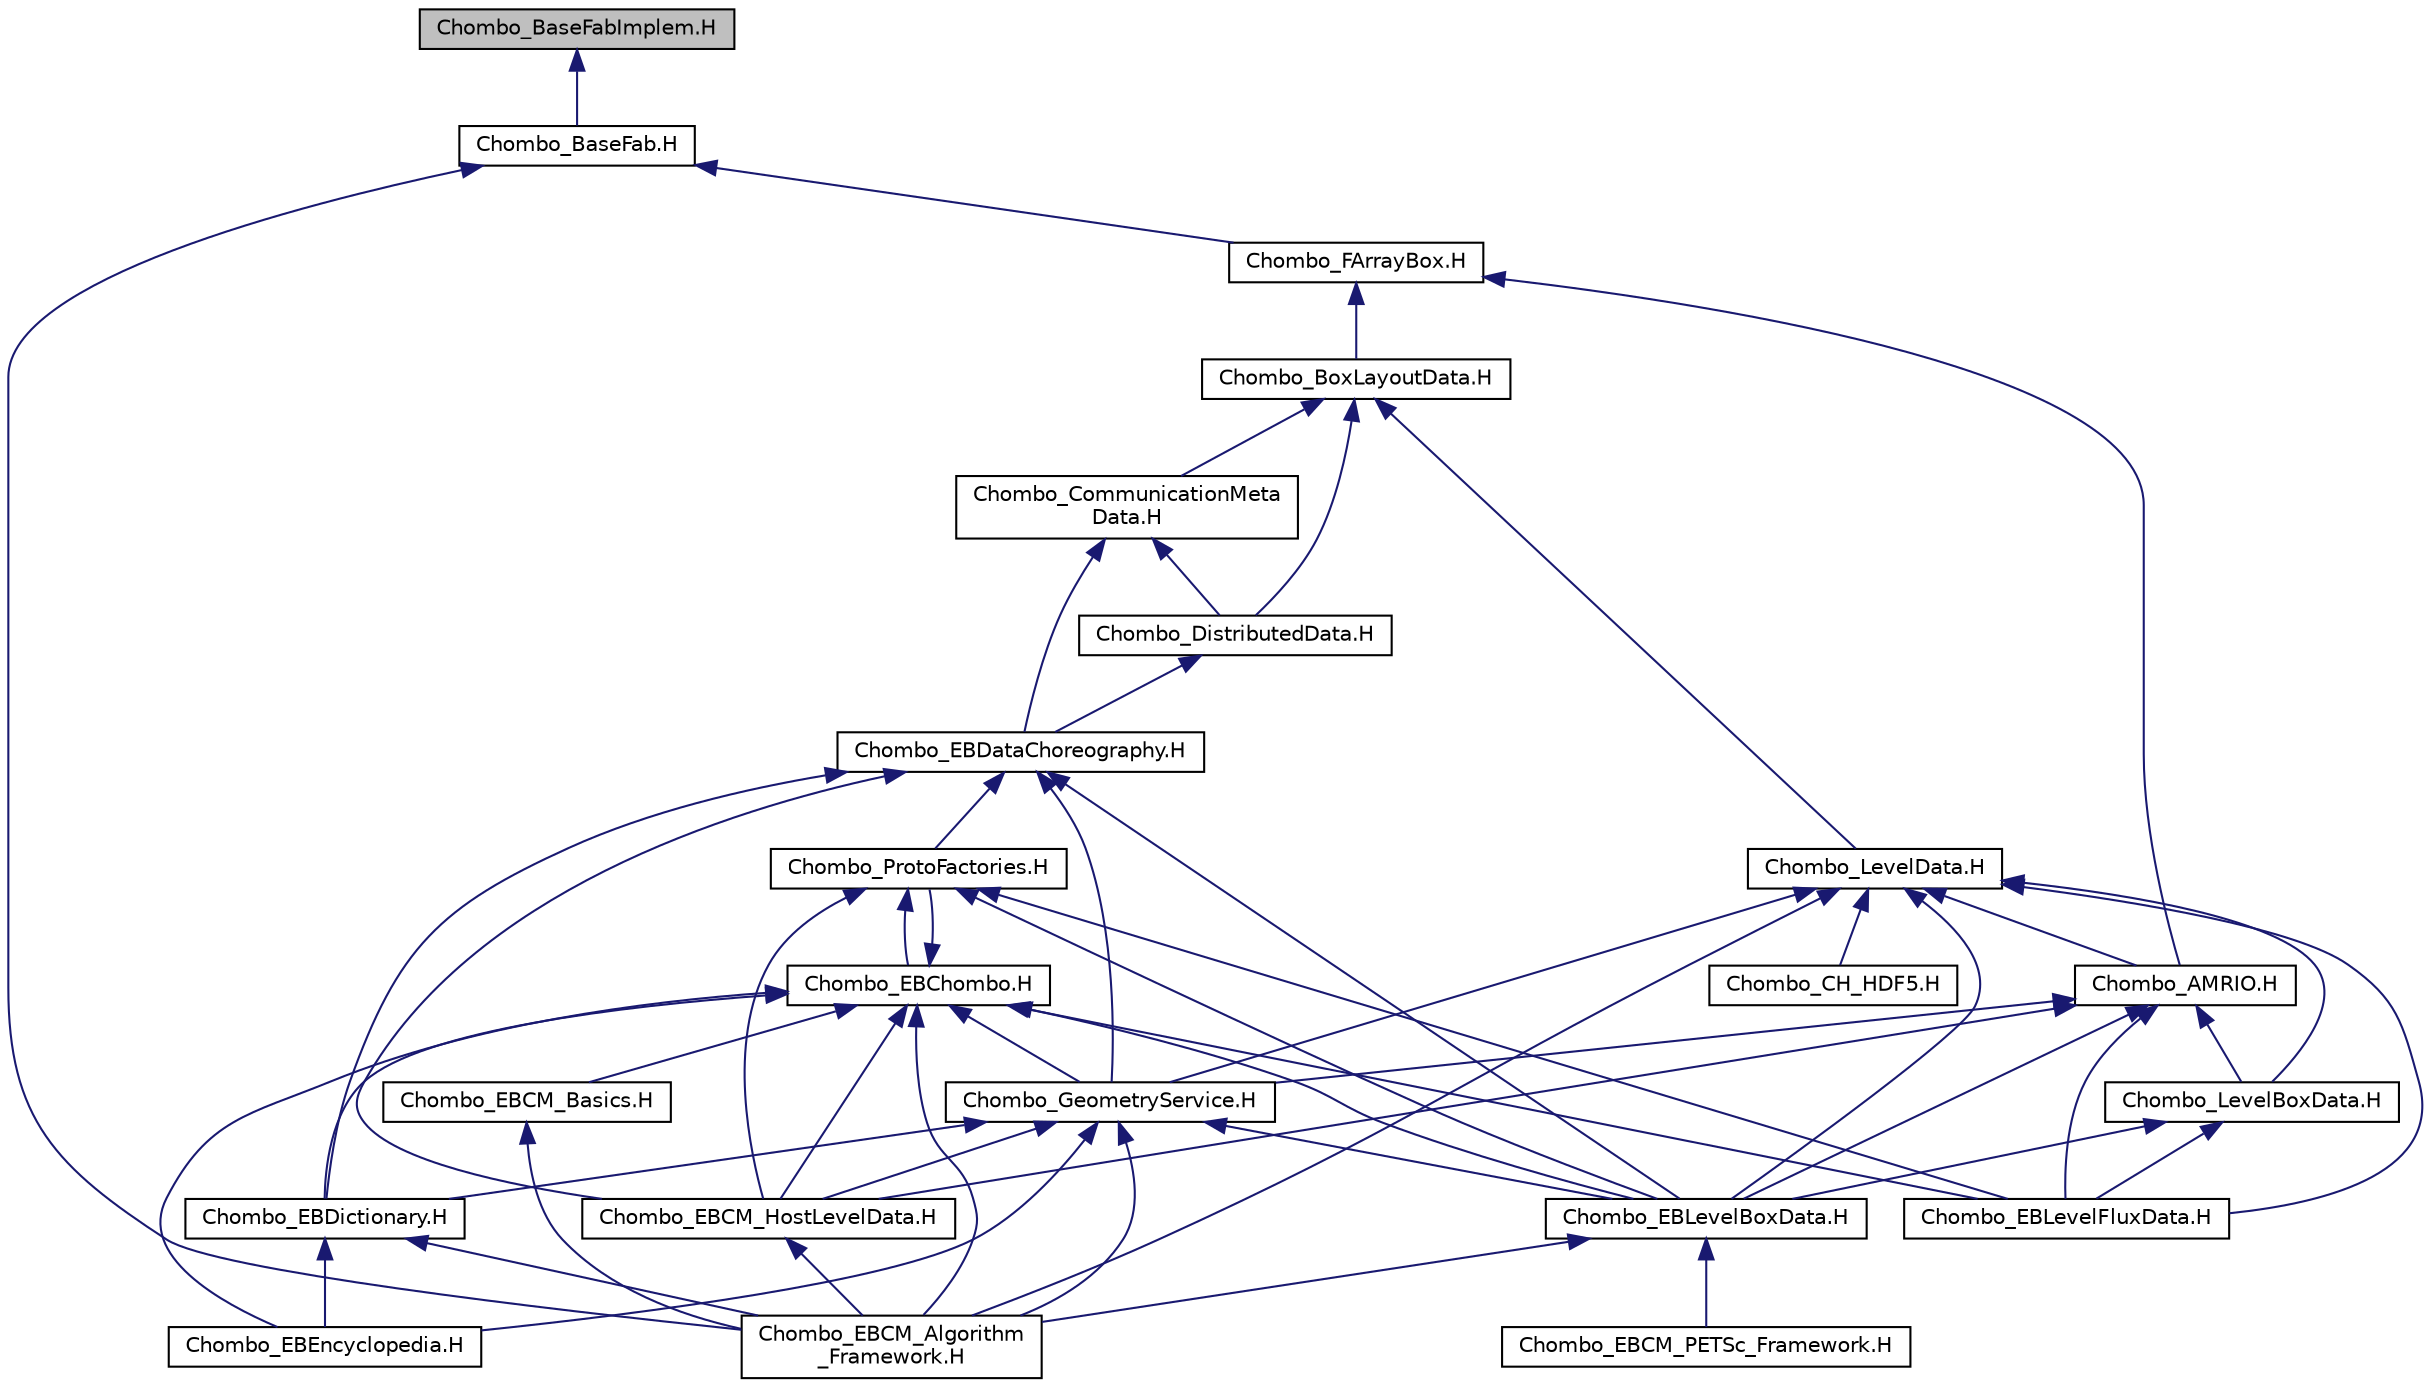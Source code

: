 digraph "Chombo_BaseFabImplem.H"
{
  edge [fontname="Helvetica",fontsize="10",labelfontname="Helvetica",labelfontsize="10"];
  node [fontname="Helvetica",fontsize="10",shape=record];
  Node31 [label="Chombo_BaseFabImplem.H",height=0.2,width=0.4,color="black", fillcolor="grey75", style="filled", fontcolor="black"];
  Node31 -> Node32 [dir="back",color="midnightblue",fontsize="10",style="solid",fontname="Helvetica"];
  Node32 [label="Chombo_BaseFab.H",height=0.2,width=0.4,color="black", fillcolor="white", style="filled",URL="$Chombo__BaseFab_8H.html"];
  Node32 -> Node33 [dir="back",color="midnightblue",fontsize="10",style="solid",fontname="Helvetica"];
  Node33 [label="Chombo_FArrayBox.H",height=0.2,width=0.4,color="black", fillcolor="white", style="filled",URL="$Chombo__FArrayBox_8H.html"];
  Node33 -> Node34 [dir="back",color="midnightblue",fontsize="10",style="solid",fontname="Helvetica"];
  Node34 [label="Chombo_BoxLayoutData.H",height=0.2,width=0.4,color="black", fillcolor="white", style="filled",URL="$Chombo__BoxLayoutData_8H.html"];
  Node34 -> Node35 [dir="back",color="midnightblue",fontsize="10",style="solid",fontname="Helvetica"];
  Node35 [label="Chombo_LevelData.H",height=0.2,width=0.4,color="black", fillcolor="white", style="filled",URL="$Chombo__LevelData_8H.html"];
  Node35 -> Node36 [dir="back",color="midnightblue",fontsize="10",style="solid",fontname="Helvetica"];
  Node36 [label="Chombo_AMRIO.H",height=0.2,width=0.4,color="black", fillcolor="white", style="filled",URL="$Chombo__AMRIO_8H.html"];
  Node36 -> Node37 [dir="back",color="midnightblue",fontsize="10",style="solid",fontname="Helvetica"];
  Node37 [label="Chombo_LevelBoxData.H",height=0.2,width=0.4,color="black", fillcolor="white", style="filled",URL="$Chombo__LevelBoxData_8H.html"];
  Node37 -> Node38 [dir="back",color="midnightblue",fontsize="10",style="solid",fontname="Helvetica"];
  Node38 [label="Chombo_EBLevelBoxData.H",height=0.2,width=0.4,color="black", fillcolor="white", style="filled",URL="$Chombo__EBLevelBoxData_8H.html"];
  Node38 -> Node39 [dir="back",color="midnightblue",fontsize="10",style="solid",fontname="Helvetica"];
  Node39 [label="Chombo_EBCM_Algorithm\l_Framework.H",height=0.2,width=0.4,color="black", fillcolor="white", style="filled",URL="$Chombo__EBCM__Algorithm__Framework_8H.html"];
  Node38 -> Node40 [dir="back",color="midnightblue",fontsize="10",style="solid",fontname="Helvetica"];
  Node40 [label="Chombo_EBCM_PETSc_Framework.H",height=0.2,width=0.4,color="black", fillcolor="white", style="filled",URL="$Chombo__EBCM__PETSc__Framework_8H.html"];
  Node37 -> Node41 [dir="back",color="midnightblue",fontsize="10",style="solid",fontname="Helvetica"];
  Node41 [label="Chombo_EBLevelFluxData.H",height=0.2,width=0.4,color="black", fillcolor="white", style="filled",URL="$Chombo__EBLevelFluxData_8H.html"];
  Node36 -> Node42 [dir="back",color="midnightblue",fontsize="10",style="solid",fontname="Helvetica"];
  Node42 [label="Chombo_EBCM_HostLevelData.H",height=0.2,width=0.4,color="black", fillcolor="white", style="filled",URL="$Chombo__EBCM__HostLevelData_8H.html"];
  Node42 -> Node39 [dir="back",color="midnightblue",fontsize="10",style="solid",fontname="Helvetica"];
  Node36 -> Node43 [dir="back",color="midnightblue",fontsize="10",style="solid",fontname="Helvetica"];
  Node43 [label="Chombo_GeometryService.H",height=0.2,width=0.4,color="black", fillcolor="white", style="filled",URL="$Chombo__GeometryService_8H.html"];
  Node43 -> Node39 [dir="back",color="midnightblue",fontsize="10",style="solid",fontname="Helvetica"];
  Node43 -> Node42 [dir="back",color="midnightblue",fontsize="10",style="solid",fontname="Helvetica"];
  Node43 -> Node44 [dir="back",color="midnightblue",fontsize="10",style="solid",fontname="Helvetica"];
  Node44 [label="Chombo_EBDictionary.H",height=0.2,width=0.4,color="black", fillcolor="white", style="filled",URL="$Chombo__EBDictionary_8H.html"];
  Node44 -> Node39 [dir="back",color="midnightblue",fontsize="10",style="solid",fontname="Helvetica"];
  Node44 -> Node45 [dir="back",color="midnightblue",fontsize="10",style="solid",fontname="Helvetica"];
  Node45 [label="Chombo_EBEncyclopedia.H",height=0.2,width=0.4,color="black", fillcolor="white", style="filled",URL="$Chombo__EBEncyclopedia_8H.html"];
  Node43 -> Node45 [dir="back",color="midnightblue",fontsize="10",style="solid",fontname="Helvetica"];
  Node43 -> Node38 [dir="back",color="midnightblue",fontsize="10",style="solid",fontname="Helvetica"];
  Node36 -> Node38 [dir="back",color="midnightblue",fontsize="10",style="solid",fontname="Helvetica"];
  Node36 -> Node41 [dir="back",color="midnightblue",fontsize="10",style="solid",fontname="Helvetica"];
  Node35 -> Node46 [dir="back",color="midnightblue",fontsize="10",style="solid",fontname="Helvetica"];
  Node46 [label="Chombo_CH_HDF5.H",height=0.2,width=0.4,color="black", fillcolor="white", style="filled",URL="$Chombo__CH__HDF5_8H.html"];
  Node35 -> Node37 [dir="back",color="midnightblue",fontsize="10",style="solid",fontname="Helvetica"];
  Node35 -> Node39 [dir="back",color="midnightblue",fontsize="10",style="solid",fontname="Helvetica"];
  Node35 -> Node43 [dir="back",color="midnightblue",fontsize="10",style="solid",fontname="Helvetica"];
  Node35 -> Node38 [dir="back",color="midnightblue",fontsize="10",style="solid",fontname="Helvetica"];
  Node35 -> Node41 [dir="back",color="midnightblue",fontsize="10",style="solid",fontname="Helvetica"];
  Node34 -> Node47 [dir="back",color="midnightblue",fontsize="10",style="solid",fontname="Helvetica"];
  Node47 [label="Chombo_CommunicationMeta\lData.H",height=0.2,width=0.4,color="black", fillcolor="white", style="filled",URL="$Chombo__CommunicationMetaData_8H.html"];
  Node47 -> Node48 [dir="back",color="midnightblue",fontsize="10",style="solid",fontname="Helvetica"];
  Node48 [label="Chombo_DistributedData.H",height=0.2,width=0.4,color="black", fillcolor="white", style="filled",URL="$Chombo__DistributedData_8H.html"];
  Node48 -> Node49 [dir="back",color="midnightblue",fontsize="10",style="solid",fontname="Helvetica"];
  Node49 [label="Chombo_EBDataChoreography.H",height=0.2,width=0.4,color="black", fillcolor="white", style="filled",URL="$Chombo__EBDataChoreography_8H.html"];
  Node49 -> Node42 [dir="back",color="midnightblue",fontsize="10",style="solid",fontname="Helvetica"];
  Node49 -> Node50 [dir="back",color="midnightblue",fontsize="10",style="solid",fontname="Helvetica"];
  Node50 [label="Chombo_ProtoFactories.H",height=0.2,width=0.4,color="black", fillcolor="white", style="filled",URL="$Chombo__ProtoFactories_8H.html"];
  Node50 -> Node42 [dir="back",color="midnightblue",fontsize="10",style="solid",fontname="Helvetica"];
  Node50 -> Node51 [dir="back",color="midnightblue",fontsize="10",style="solid",fontname="Helvetica"];
  Node51 [label="Chombo_EBChombo.H",height=0.2,width=0.4,color="black", fillcolor="white", style="filled",URL="$Chombo__EBChombo_8H.html"];
  Node51 -> Node39 [dir="back",color="midnightblue",fontsize="10",style="solid",fontname="Helvetica"];
  Node51 -> Node42 [dir="back",color="midnightblue",fontsize="10",style="solid",fontname="Helvetica"];
  Node51 -> Node52 [dir="back",color="midnightblue",fontsize="10",style="solid",fontname="Helvetica"];
  Node52 [label="Chombo_EBCM_Basics.H",height=0.2,width=0.4,color="black", fillcolor="white", style="filled",URL="$Chombo__EBCM__Basics_8H.html"];
  Node52 -> Node39 [dir="back",color="midnightblue",fontsize="10",style="solid",fontname="Helvetica"];
  Node51 -> Node50 [dir="back",color="midnightblue",fontsize="10",style="solid",fontname="Helvetica"];
  Node51 -> Node44 [dir="back",color="midnightblue",fontsize="10",style="solid",fontname="Helvetica"];
  Node51 -> Node43 [dir="back",color="midnightblue",fontsize="10",style="solid",fontname="Helvetica"];
  Node51 -> Node45 [dir="back",color="midnightblue",fontsize="10",style="solid",fontname="Helvetica"];
  Node51 -> Node38 [dir="back",color="midnightblue",fontsize="10",style="solid",fontname="Helvetica"];
  Node51 -> Node41 [dir="back",color="midnightblue",fontsize="10",style="solid",fontname="Helvetica"];
  Node50 -> Node38 [dir="back",color="midnightblue",fontsize="10",style="solid",fontname="Helvetica"];
  Node50 -> Node41 [dir="back",color="midnightblue",fontsize="10",style="solid",fontname="Helvetica"];
  Node49 -> Node44 [dir="back",color="midnightblue",fontsize="10",style="solid",fontname="Helvetica"];
  Node49 -> Node43 [dir="back",color="midnightblue",fontsize="10",style="solid",fontname="Helvetica"];
  Node49 -> Node38 [dir="back",color="midnightblue",fontsize="10",style="solid",fontname="Helvetica"];
  Node47 -> Node49 [dir="back",color="midnightblue",fontsize="10",style="solid",fontname="Helvetica"];
  Node34 -> Node48 [dir="back",color="midnightblue",fontsize="10",style="solid",fontname="Helvetica"];
  Node33 -> Node36 [dir="back",color="midnightblue",fontsize="10",style="solid",fontname="Helvetica"];
  Node32 -> Node39 [dir="back",color="midnightblue",fontsize="10",style="solid",fontname="Helvetica"];
}
